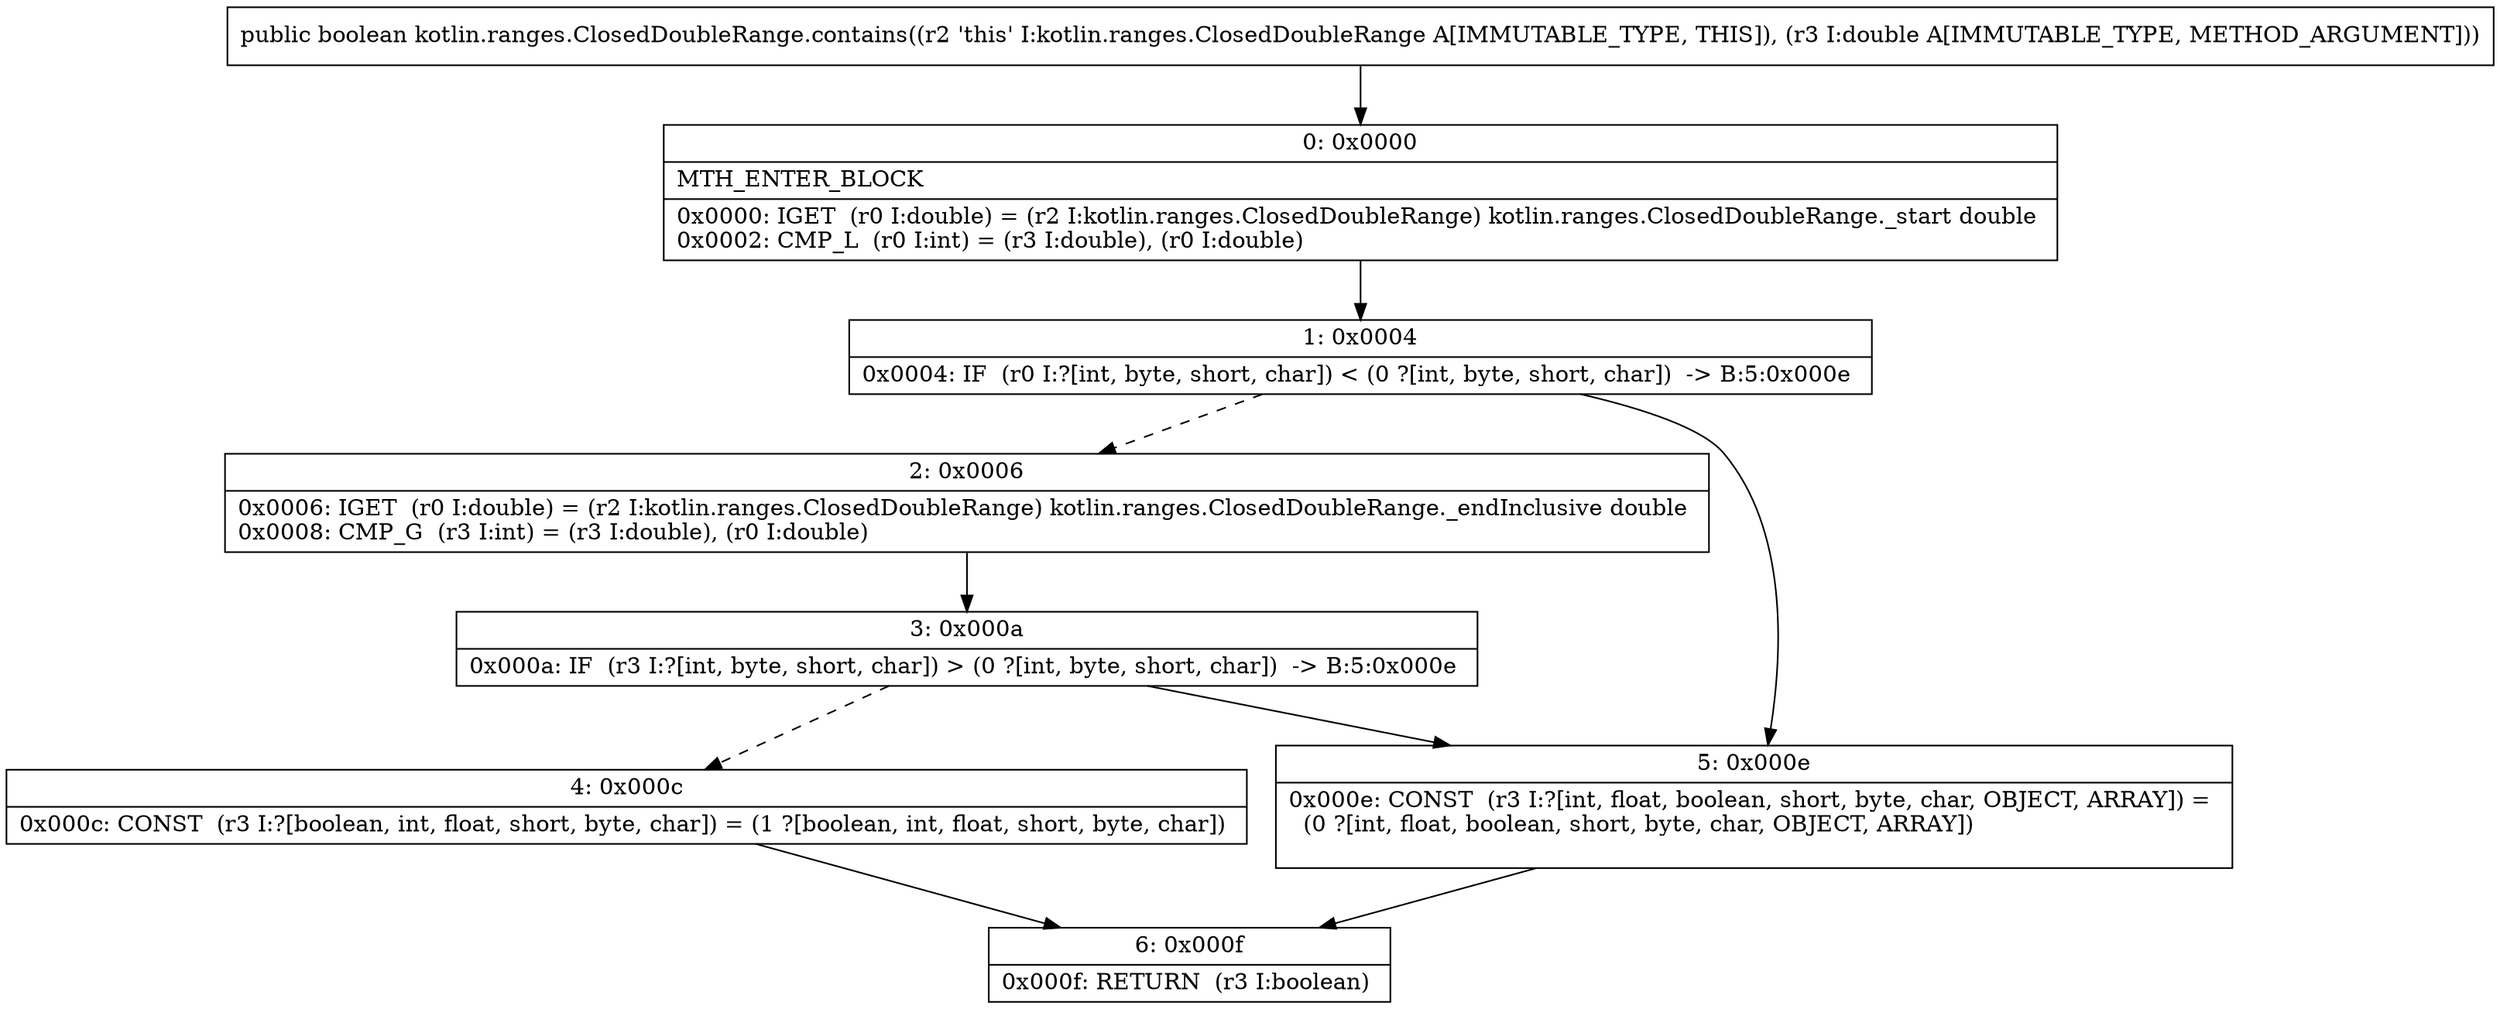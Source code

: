 digraph "CFG forkotlin.ranges.ClosedDoubleRange.contains(D)Z" {
Node_0 [shape=record,label="{0\:\ 0x0000|MTH_ENTER_BLOCK\l|0x0000: IGET  (r0 I:double) = (r2 I:kotlin.ranges.ClosedDoubleRange) kotlin.ranges.ClosedDoubleRange._start double \l0x0002: CMP_L  (r0 I:int) = (r3 I:double), (r0 I:double) \l}"];
Node_1 [shape=record,label="{1\:\ 0x0004|0x0004: IF  (r0 I:?[int, byte, short, char]) \< (0 ?[int, byte, short, char])  \-\> B:5:0x000e \l}"];
Node_2 [shape=record,label="{2\:\ 0x0006|0x0006: IGET  (r0 I:double) = (r2 I:kotlin.ranges.ClosedDoubleRange) kotlin.ranges.ClosedDoubleRange._endInclusive double \l0x0008: CMP_G  (r3 I:int) = (r3 I:double), (r0 I:double) \l}"];
Node_3 [shape=record,label="{3\:\ 0x000a|0x000a: IF  (r3 I:?[int, byte, short, char]) \> (0 ?[int, byte, short, char])  \-\> B:5:0x000e \l}"];
Node_4 [shape=record,label="{4\:\ 0x000c|0x000c: CONST  (r3 I:?[boolean, int, float, short, byte, char]) = (1 ?[boolean, int, float, short, byte, char]) \l}"];
Node_5 [shape=record,label="{5\:\ 0x000e|0x000e: CONST  (r3 I:?[int, float, boolean, short, byte, char, OBJECT, ARRAY]) = \l  (0 ?[int, float, boolean, short, byte, char, OBJECT, ARRAY])\l \l}"];
Node_6 [shape=record,label="{6\:\ 0x000f|0x000f: RETURN  (r3 I:boolean) \l}"];
MethodNode[shape=record,label="{public boolean kotlin.ranges.ClosedDoubleRange.contains((r2 'this' I:kotlin.ranges.ClosedDoubleRange A[IMMUTABLE_TYPE, THIS]), (r3 I:double A[IMMUTABLE_TYPE, METHOD_ARGUMENT])) }"];
MethodNode -> Node_0;
Node_0 -> Node_1;
Node_1 -> Node_2[style=dashed];
Node_1 -> Node_5;
Node_2 -> Node_3;
Node_3 -> Node_4[style=dashed];
Node_3 -> Node_5;
Node_4 -> Node_6;
Node_5 -> Node_6;
}

